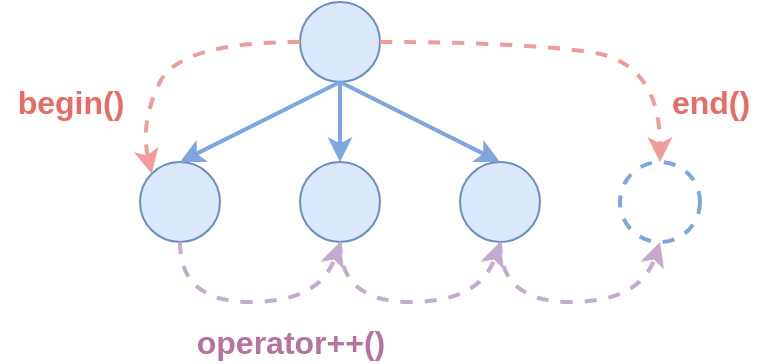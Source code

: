 <mxfile version="12.6.5" type="device"><diagram id="QtsbJXNK1c-p5RRUQTtx" name="Page-1"><mxGraphModel dx="1086" dy="966" grid="1" gridSize="10" guides="1" tooltips="1" connect="1" arrows="1" fold="1" page="1" pageScale="1" pageWidth="827" pageHeight="1169" math="0" shadow="0"><root><mxCell id="0"/><mxCell id="1" parent="0"/><mxCell id="j0lgF0qGQQRNTch9xytd-1" value="" style="ellipse;whiteSpace=wrap;html=1;aspect=fixed;shadow=0;fillColor=#dae8fc;strokeColor=#6c8ebf;" vertex="1" parent="1"><mxGeometry x="320" y="160" width="40" height="40" as="geometry"/></mxCell><mxCell id="j0lgF0qGQQRNTch9xytd-2" value="" style="ellipse;whiteSpace=wrap;html=1;aspect=fixed;shadow=0;fillColor=#dae8fc;strokeColor=#6c8ebf;" vertex="1" parent="1"><mxGeometry x="240" y="240" width="40" height="40" as="geometry"/></mxCell><mxCell id="j0lgF0qGQQRNTch9xytd-3" value="" style="ellipse;whiteSpace=wrap;html=1;aspect=fixed;shadow=0;fillColor=#dae8fc;strokeColor=#6c8ebf;" vertex="1" parent="1"><mxGeometry x="320" y="240" width="40" height="40" as="geometry"/></mxCell><mxCell id="j0lgF0qGQQRNTch9xytd-4" value="" style="ellipse;whiteSpace=wrap;html=1;aspect=fixed;shadow=0;fillColor=#dae8fc;strokeColor=#6c8ebf;" vertex="1" parent="1"><mxGeometry x="400" y="240" width="40" height="40" as="geometry"/></mxCell><mxCell id="j0lgF0qGQQRNTch9xytd-7" value="" style="endArrow=classic;html=1;strokeColor=#7EA6E0;strokeWidth=2;exitX=0.5;exitY=1;exitDx=0;exitDy=0;entryX=0.5;entryY=0;entryDx=0;entryDy=0;" edge="1" parent="1" source="j0lgF0qGQQRNTch9xytd-1" target="j0lgF0qGQQRNTch9xytd-2"><mxGeometry width="50" height="50" relative="1" as="geometry"><mxPoint x="170" y="180" as="sourcePoint"/><mxPoint x="220" y="130" as="targetPoint"/></mxGeometry></mxCell><mxCell id="j0lgF0qGQQRNTch9xytd-8" value="" style="endArrow=classic;html=1;strokeColor=#7EA6E0;strokeWidth=2;exitX=0.5;exitY=1;exitDx=0;exitDy=0;entryX=0.5;entryY=0;entryDx=0;entryDy=0;" edge="1" parent="1" source="j0lgF0qGQQRNTch9xytd-1" target="j0lgF0qGQQRNTch9xytd-3"><mxGeometry width="50" height="50" relative="1" as="geometry"><mxPoint x="200" y="430" as="sourcePoint"/><mxPoint x="180" y="510" as="targetPoint"/></mxGeometry></mxCell><mxCell id="j0lgF0qGQQRNTch9xytd-9" value="" style="endArrow=classic;html=1;strokeColor=#7EA6E0;strokeWidth=2;exitX=0.5;exitY=1;exitDx=0;exitDy=0;entryX=0.5;entryY=0;entryDx=0;entryDy=0;" edge="1" parent="1" source="j0lgF0qGQQRNTch9xytd-1" target="j0lgF0qGQQRNTch9xytd-4"><mxGeometry width="50" height="50" relative="1" as="geometry"><mxPoint x="200" y="430" as="sourcePoint"/><mxPoint x="250" y="380" as="targetPoint"/></mxGeometry></mxCell><mxCell id="j0lgF0qGQQRNTch9xytd-12" value="" style="ellipse;whiteSpace=wrap;html=1;aspect=fixed;shadow=0;dashed=1;strokeColor=#7EA6E0;strokeWidth=2;" vertex="1" parent="1"><mxGeometry x="480" y="240" width="40" height="40" as="geometry"/></mxCell><mxCell id="j0lgF0qGQQRNTch9xytd-13" value="&lt;font style=&quot;font-size: 16px&quot; color=&quot;#ea6b66&quot;&gt;&lt;b&gt;begin()&lt;/b&gt;&lt;/font&gt;" style="text;html=1;align=center;verticalAlign=middle;resizable=0;points=[];autosize=1;" vertex="1" parent="1"><mxGeometry x="170" y="200" width="70" height="20" as="geometry"/></mxCell><mxCell id="j0lgF0qGQQRNTch9xytd-14" value="&lt;font style=&quot;font-size: 16px&quot; color=&quot;#ea6b66&quot;&gt;&lt;b&gt;end()&lt;/b&gt;&lt;/font&gt;" style="text;html=1;align=center;verticalAlign=middle;resizable=0;points=[];autosize=1;" vertex="1" parent="1"><mxGeometry x="500" y="200" width="50" height="20" as="geometry"/></mxCell><mxCell id="j0lgF0qGQQRNTch9xytd-15" value="" style="curved=1;endArrow=classic;html=1;strokeColor=#F19C99;strokeWidth=2;exitX=0;exitY=0.5;exitDx=0;exitDy=0;entryX=0;entryY=0;entryDx=0;entryDy=0;dashed=1;" edge="1" parent="1" source="j0lgF0qGQQRNTch9xytd-1" target="j0lgF0qGQQRNTch9xytd-2"><mxGeometry width="50" height="50" relative="1" as="geometry"><mxPoint x="170" y="120" as="sourcePoint"/><mxPoint x="220" y="70" as="targetPoint"/><Array as="points"><mxPoint x="260" y="180"/><mxPoint x="240" y="220"/></Array></mxGeometry></mxCell><mxCell id="j0lgF0qGQQRNTch9xytd-20" value="" style="curved=1;endArrow=classic;html=1;dashed=1;strokeColor=#F19C99;strokeWidth=2;exitX=1;exitY=0.5;exitDx=0;exitDy=0;entryX=0.5;entryY=0;entryDx=0;entryDy=0;" edge="1" parent="1" source="j0lgF0qGQQRNTch9xytd-1" target="j0lgF0qGQQRNTch9xytd-12"><mxGeometry width="50" height="50" relative="1" as="geometry"><mxPoint x="170" y="370" as="sourcePoint"/><mxPoint x="220" y="320" as="targetPoint"/><Array as="points"><mxPoint x="430" y="180"/><mxPoint x="500" y="190"/></Array></mxGeometry></mxCell><mxCell id="j0lgF0qGQQRNTch9xytd-22" value="" style="curved=1;endArrow=classic;html=1;dashed=1;strokeColor=#C3ABD0;strokeWidth=2;entryX=0.5;entryY=1;entryDx=0;entryDy=0;exitX=0.5;exitY=1;exitDx=0;exitDy=0;" edge="1" parent="1" source="j0lgF0qGQQRNTch9xytd-2" target="j0lgF0qGQQRNTch9xytd-3"><mxGeometry width="50" height="50" relative="1" as="geometry"><mxPoint x="170" y="350" as="sourcePoint"/><mxPoint x="220" y="300" as="targetPoint"/><Array as="points"><mxPoint x="260" y="310"/><mxPoint x="330" y="310"/></Array></mxGeometry></mxCell><mxCell id="j0lgF0qGQQRNTch9xytd-25" value="&lt;font style=&quot;font-size: 16px&quot; color=&quot;#b5739d&quot;&gt;&lt;b&gt;operator++()&lt;/b&gt;&lt;/font&gt;" style="text;html=1;align=center;verticalAlign=middle;resizable=0;points=[];autosize=1;" vertex="1" parent="1"><mxGeometry x="260" y="320" width="110" height="20" as="geometry"/></mxCell><mxCell id="j0lgF0qGQQRNTch9xytd-26" value="" style="curved=1;endArrow=classic;html=1;dashed=1;strokeColor=#C3ABD0;strokeWidth=2;entryX=0.5;entryY=1;entryDx=0;entryDy=0;exitX=0.5;exitY=1;exitDx=0;exitDy=0;" edge="1" parent="1"><mxGeometry width="50" height="50" relative="1" as="geometry"><mxPoint x="340" y="280" as="sourcePoint"/><mxPoint x="420" y="280" as="targetPoint"/><Array as="points"><mxPoint x="340" y="310"/><mxPoint x="410" y="310"/></Array></mxGeometry></mxCell><mxCell id="j0lgF0qGQQRNTch9xytd-27" value="" style="curved=1;endArrow=classic;html=1;dashed=1;strokeColor=#C3ABD0;strokeWidth=2;entryX=0.5;entryY=1;entryDx=0;entryDy=0;exitX=0.5;exitY=1;exitDx=0;exitDy=0;" edge="1" parent="1"><mxGeometry width="50" height="50" relative="1" as="geometry"><mxPoint x="420" y="280" as="sourcePoint"/><mxPoint x="500" y="280" as="targetPoint"/><Array as="points"><mxPoint x="420" y="310"/><mxPoint x="490" y="310"/></Array></mxGeometry></mxCell></root></mxGraphModel></diagram></mxfile>